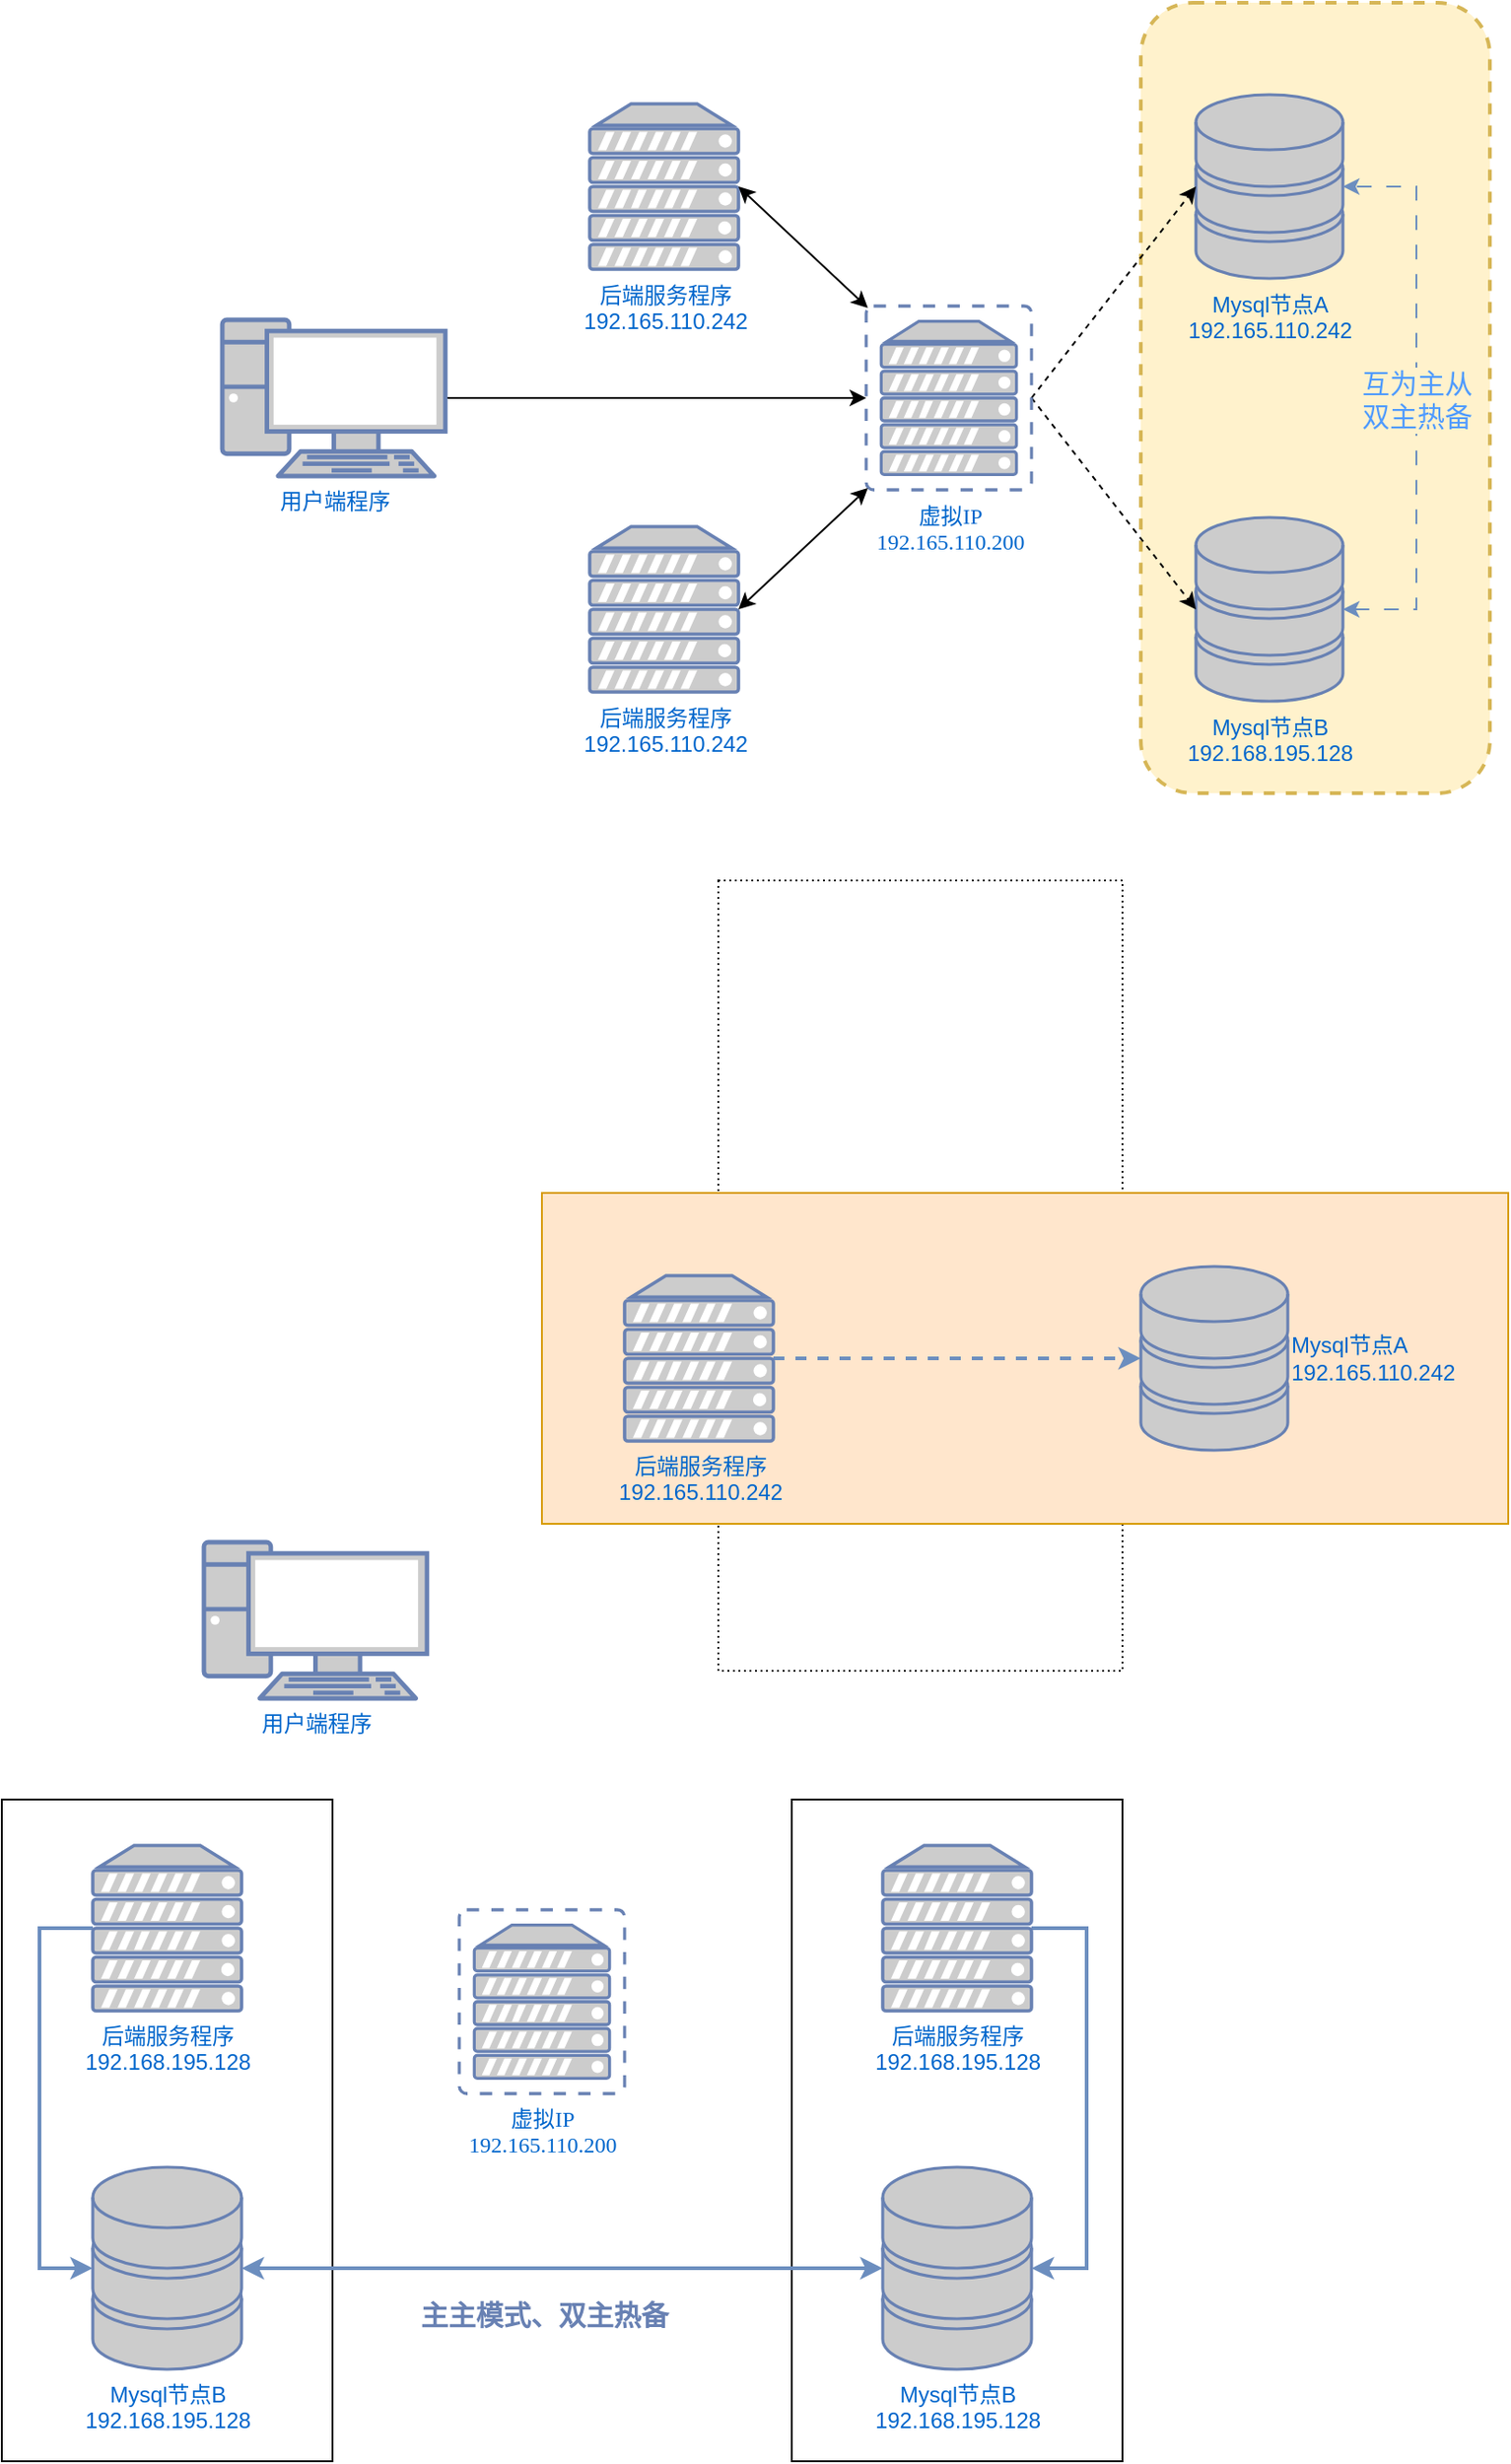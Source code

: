 <mxfile version="20.8.16" type="github">
  <diagram name="第 1 页" id="BswIt9UjBe5UcrXF_6dl">
    <mxGraphModel dx="1389" dy="549" grid="1" gridSize="10" guides="1" tooltips="1" connect="1" arrows="1" fold="1" page="0" pageScale="1" pageWidth="827" pageHeight="1169" math="0" shadow="0">
      <root>
        <mxCell id="0" />
        <mxCell id="1" parent="0" />
        <mxCell id="cAEdlz6pTDF4jk9mvGDk-84" value="" style="rounded=1;whiteSpace=wrap;html=1;dashed=1;labelBorderColor=none;strokeColor=#d6b656;fontFamily=Times New Roman;fontSize=15;fillColor=#fff2cc;strokeWidth=2;" vertex="1" parent="1">
          <mxGeometry x="480" y="262.5" width="190" height="430" as="geometry" />
        </mxCell>
        <mxCell id="cAEdlz6pTDF4jk9mvGDk-60" value="" style="rounded=0;whiteSpace=wrap;html=1;labelBorderColor=#6c8ebf;fontFamily=Times New Roman;fontSize=15;dashed=1;dashPattern=1 2;" vertex="1" parent="1">
          <mxGeometry x="250" y="740" width="220" height="430" as="geometry" />
        </mxCell>
        <mxCell id="cAEdlz6pTDF4jk9mvGDk-48" value="" style="rounded=0;whiteSpace=wrap;html=1;strokeColor=#d79b00;fontFamily=Comic Sans MS;fillColor=#ffe6cc;" vertex="1" parent="1">
          <mxGeometry x="154" y="910" width="526" height="180" as="geometry" />
        </mxCell>
        <mxCell id="cAEdlz6pTDF4jk9mvGDk-47" value="" style="rounded=0;whiteSpace=wrap;html=1;fontFamily=Comic Sans MS;" vertex="1" parent="1">
          <mxGeometry x="290" y="1240" width="180" height="360" as="geometry" />
        </mxCell>
        <mxCell id="cAEdlz6pTDF4jk9mvGDk-1" value="Mysql节点A&lt;br&gt;192.165.110.242&lt;br&gt;" style="fontColor=#0066CC;verticalAlign=top;verticalLabelPosition=bottom;labelPosition=center;align=center;html=1;outlineConnect=0;fillColor=#CCCCCC;strokeColor=#6881B3;gradientColor=none;gradientDirection=north;strokeWidth=2;shape=mxgraph.networks.storage;" vertex="1" parent="1">
          <mxGeometry x="510" y="312.5" width="80" height="100" as="geometry" />
        </mxCell>
        <mxCell id="cAEdlz6pTDF4jk9mvGDk-2" value="Mysql节点B&lt;br&gt;192.168.195.128&lt;br&gt;" style="fontColor=#0066CC;verticalAlign=top;verticalLabelPosition=bottom;labelPosition=center;align=center;html=1;outlineConnect=0;fillColor=#CCCCCC;strokeColor=#6881B3;gradientColor=none;gradientDirection=north;strokeWidth=2;shape=mxgraph.networks.storage;" vertex="1" parent="1">
          <mxGeometry x="510" y="542.5" width="80" height="100" as="geometry" />
        </mxCell>
        <mxCell id="cAEdlz6pTDF4jk9mvGDk-64" style="edgeStyle=orthogonalEdgeStyle;rounded=0;orthogonalLoop=1;jettySize=auto;html=1;strokeColor=#000000;strokeWidth=1;fontFamily=Times New Roman;fontSize=15;fontColor=#6881b3;fillColor=#F2CC8F;" edge="1" parent="1" source="cAEdlz6pTDF4jk9mvGDk-3" target="cAEdlz6pTDF4jk9mvGDk-62">
          <mxGeometry relative="1" as="geometry">
            <Array as="points">
              <mxPoint x="190" y="477" />
              <mxPoint x="190" y="477" />
            </Array>
          </mxGeometry>
        </mxCell>
        <mxCell id="cAEdlz6pTDF4jk9mvGDk-3" value="用户端程序" style="fontColor=#0066CC;verticalAlign=top;verticalLabelPosition=bottom;labelPosition=center;align=center;html=1;outlineConnect=0;fillColor=#CCCCCC;strokeColor=#6881B3;gradientColor=none;gradientDirection=north;strokeWidth=2;shape=mxgraph.networks.pc;" vertex="1" parent="1">
          <mxGeometry x="-20" y="435" width="121.43" height="85" as="geometry" />
        </mxCell>
        <mxCell id="cAEdlz6pTDF4jk9mvGDk-4" value="后端服务程序&lt;br&gt;192.165.110.242&lt;br&gt;" style="fontColor=#0066CC;verticalAlign=top;verticalLabelPosition=bottom;labelPosition=center;align=center;html=1;outlineConnect=0;fillColor=#CCCCCC;strokeColor=#6881B3;gradientColor=none;gradientDirection=north;strokeWidth=2;shape=mxgraph.networks.server;" vertex="1" parent="1">
          <mxGeometry x="180" y="317.5" width="81" height="90" as="geometry" />
        </mxCell>
        <mxCell id="cAEdlz6pTDF4jk9mvGDk-23" value="" style="endArrow=classic;startArrow=classic;html=1;rounded=0;strokeColor=#6c8ebf;fontColor=#99004D;fillColor=#dae8fc;strokeWidth=1;edgeStyle=orthogonalEdgeStyle;entryX=1;entryY=0.5;entryDx=0;entryDy=0;entryPerimeter=0;exitX=1;exitY=0.5;exitDx=0;exitDy=0;exitPerimeter=0;dashed=1;dashPattern=8 8;" edge="1" parent="1" source="cAEdlz6pTDF4jk9mvGDk-2" target="cAEdlz6pTDF4jk9mvGDk-1">
          <mxGeometry width="50" height="50" relative="1" as="geometry">
            <mxPoint x="500" y="512.5" as="sourcePoint" />
            <mxPoint x="550" y="462.5" as="targetPoint" />
            <Array as="points">
              <mxPoint x="630" y="592.5" />
              <mxPoint x="630" y="362.5" />
            </Array>
          </mxGeometry>
        </mxCell>
        <mxCell id="cAEdlz6pTDF4jk9mvGDk-59" value="互为主从&lt;br&gt;双主热备" style="edgeLabel;html=1;align=center;verticalAlign=middle;resizable=0;points=[];fontSize=15;fontFamily=Times New Roman;fontColor=#4F9BFF;labelBorderColor=none;labelBackgroundColor=#FFF2CC;" vertex="1" connectable="0" parent="cAEdlz6pTDF4jk9mvGDk-23">
          <mxGeometry x="0.068" y="3" relative="1" as="geometry">
            <mxPoint x="3" y="11" as="offset" />
          </mxGeometry>
        </mxCell>
        <mxCell id="cAEdlz6pTDF4jk9mvGDk-33" value="Mysql节点A&lt;br&gt;192.165.110.242&lt;br&gt;" style="fontColor=#0066CC;verticalAlign=middle;verticalLabelPosition=middle;labelPosition=right;align=left;html=1;outlineConnect=0;fillColor=#CCCCCC;strokeColor=#6881B3;gradientColor=none;gradientDirection=north;strokeWidth=2;shape=mxgraph.networks.storage;" vertex="1" parent="1">
          <mxGeometry x="480" y="950" width="80" height="100" as="geometry" />
        </mxCell>
        <mxCell id="cAEdlz6pTDF4jk9mvGDk-34" value="Mysql节点B&lt;br&gt;192.168.195.128&lt;br&gt;" style="fontColor=#0066CC;verticalAlign=top;verticalLabelPosition=bottom;labelPosition=center;align=center;html=1;outlineConnect=0;fillColor=#CCCCCC;strokeColor=#6881B3;gradientColor=none;gradientDirection=north;strokeWidth=2;shape=mxgraph.networks.storage;" vertex="1" parent="1">
          <mxGeometry x="339.5" y="1440" width="81" height="110" as="geometry" />
        </mxCell>
        <mxCell id="cAEdlz6pTDF4jk9mvGDk-36" value="用户端程序" style="fontColor=#0066CC;verticalAlign=top;verticalLabelPosition=bottom;labelPosition=center;align=center;html=1;outlineConnect=0;fillColor=#CCCCCC;strokeColor=#6881B3;gradientColor=none;gradientDirection=north;strokeWidth=2;shape=mxgraph.networks.pc;" vertex="1" parent="1">
          <mxGeometry x="-30" y="1100" width="121.43" height="85" as="geometry" />
        </mxCell>
        <mxCell id="cAEdlz6pTDF4jk9mvGDk-37" style="edgeStyle=none;rounded=0;orthogonalLoop=1;jettySize=auto;html=1;strokeColor=#6c8ebf;strokeWidth=2;fontFamily=Comic Sans MS;fontColor=#6881b3;fillColor=#dae8fc;dashed=1;" edge="1" parent="1" source="cAEdlz6pTDF4jk9mvGDk-39" target="cAEdlz6pTDF4jk9mvGDk-33">
          <mxGeometry relative="1" as="geometry" />
        </mxCell>
        <mxCell id="cAEdlz6pTDF4jk9mvGDk-39" value="后端服务程序&lt;br&gt;192.165.110.242&lt;br&gt;" style="fontColor=#0066CC;verticalAlign=top;verticalLabelPosition=bottom;labelPosition=center;align=center;html=1;outlineConnect=0;fillColor=#CCCCCC;strokeColor=#6881B3;gradientColor=none;gradientDirection=north;strokeWidth=2;shape=mxgraph.networks.server;" vertex="1" parent="1">
          <mxGeometry x="199" y="955" width="81" height="90" as="geometry" />
        </mxCell>
        <mxCell id="cAEdlz6pTDF4jk9mvGDk-41" style="edgeStyle=orthogonalEdgeStyle;rounded=0;orthogonalLoop=1;jettySize=auto;html=1;entryX=1;entryY=0.5;entryDx=0;entryDy=0;entryPerimeter=0;strokeColor=#6c8ebf;strokeWidth=2;fontFamily=Comic Sans MS;fontColor=#6881b3;fillColor=#dae8fc;exitX=1;exitY=0.5;exitDx=0;exitDy=0;exitPerimeter=0;" edge="1" parent="1" source="cAEdlz6pTDF4jk9mvGDk-42" target="cAEdlz6pTDF4jk9mvGDk-34">
          <mxGeometry relative="1" as="geometry">
            <Array as="points">
              <mxPoint x="450.5" y="1310" />
              <mxPoint x="450.5" y="1495" />
            </Array>
          </mxGeometry>
        </mxCell>
        <mxCell id="cAEdlz6pTDF4jk9mvGDk-42" value="后端服务程序&lt;br&gt;192.168.195.128" style="fontColor=#0066CC;verticalAlign=top;verticalLabelPosition=bottom;labelPosition=center;align=center;html=1;outlineConnect=0;fillColor=#CCCCCC;strokeColor=#6881B3;gradientColor=none;gradientDirection=north;strokeWidth=2;shape=mxgraph.networks.server;" vertex="1" parent="1">
          <mxGeometry x="339.5" y="1265" width="81" height="90" as="geometry" />
        </mxCell>
        <mxCell id="cAEdlz6pTDF4jk9mvGDk-46" value="虚拟IP&lt;br&gt;192.165.110.200" style="fontColor=#0066CC;verticalAlign=top;verticalLabelPosition=bottom;labelPosition=center;align=center;html=1;outlineConnect=0;fillColor=#CCCCCC;strokeColor=#6881B3;gradientColor=none;gradientDirection=north;strokeWidth=2;shape=mxgraph.networks.virtual_server;fontFamily=Comic Sans MS;" vertex="1" parent="1">
          <mxGeometry x="109" y="1300" width="90" height="100" as="geometry" />
        </mxCell>
        <mxCell id="cAEdlz6pTDF4jk9mvGDk-49" value="" style="rounded=0;whiteSpace=wrap;html=1;fontFamily=Comic Sans MS;" vertex="1" parent="1">
          <mxGeometry x="-140" y="1240" width="180" height="360" as="geometry" />
        </mxCell>
        <mxCell id="cAEdlz6pTDF4jk9mvGDk-50" value="Mysql节点B&lt;br&gt;192.168.195.128&lt;br&gt;" style="fontColor=#0066CC;verticalAlign=top;verticalLabelPosition=bottom;labelPosition=center;align=center;html=1;outlineConnect=0;fillColor=#CCCCCC;strokeColor=#6881B3;gradientColor=none;gradientDirection=north;strokeWidth=2;shape=mxgraph.networks.storage;" vertex="1" parent="1">
          <mxGeometry x="-90.5" y="1440" width="81" height="110" as="geometry" />
        </mxCell>
        <mxCell id="cAEdlz6pTDF4jk9mvGDk-51" style="edgeStyle=orthogonalEdgeStyle;rounded=0;orthogonalLoop=1;jettySize=auto;html=1;entryX=0;entryY=0.5;entryDx=0;entryDy=0;entryPerimeter=0;strokeColor=#6c8ebf;strokeWidth=2;fontFamily=Comic Sans MS;fontColor=#6881b3;fillColor=#dae8fc;exitX=0;exitY=0.5;exitDx=0;exitDy=0;exitPerimeter=0;" edge="1" parent="1" source="cAEdlz6pTDF4jk9mvGDk-52" target="cAEdlz6pTDF4jk9mvGDk-50">
          <mxGeometry relative="1" as="geometry">
            <Array as="points">
              <mxPoint x="-119.5" y="1310" />
              <mxPoint x="-119.5" y="1495" />
            </Array>
          </mxGeometry>
        </mxCell>
        <mxCell id="cAEdlz6pTDF4jk9mvGDk-52" value="后端服务程序&lt;br&gt;192.168.195.128" style="fontColor=#0066CC;verticalAlign=top;verticalLabelPosition=bottom;labelPosition=center;align=center;html=1;outlineConnect=0;fillColor=#CCCCCC;strokeColor=#6881B3;gradientColor=none;gradientDirection=north;strokeWidth=2;shape=mxgraph.networks.server;" vertex="1" parent="1">
          <mxGeometry x="-90.5" y="1265" width="81" height="90" as="geometry" />
        </mxCell>
        <mxCell id="cAEdlz6pTDF4jk9mvGDk-54" value="" style="endArrow=classic;startArrow=classic;html=1;rounded=0;strokeColor=#6c8ebf;strokeWidth=2;fontFamily=Comic Sans MS;fontColor=#6881b3;fillColor=#dae8fc;exitX=1;exitY=0.5;exitDx=0;exitDy=0;exitPerimeter=0;" edge="1" parent="1" source="cAEdlz6pTDF4jk9mvGDk-50" target="cAEdlz6pTDF4jk9mvGDk-34">
          <mxGeometry width="50" height="50" relative="1" as="geometry">
            <mxPoint x="250" y="1370" as="sourcePoint" />
            <mxPoint x="300" y="1320" as="targetPoint" />
          </mxGeometry>
        </mxCell>
        <mxCell id="cAEdlz6pTDF4jk9mvGDk-55" value="&lt;p style=&quot;line-height: 120%; font-size: 15px;&quot;&gt;主主模式、双主热备&lt;/p&gt;" style="edgeLabel;html=1;align=center;verticalAlign=middle;resizable=0;points=[];fontFamily=Times New Roman;fontColor=#6881b3;fontSize=15;fontStyle=1;spacing=2;spacingLeft=0;horizontal=1;" vertex="1" connectable="0" parent="cAEdlz6pTDF4jk9mvGDk-54">
          <mxGeometry x="-0.073" relative="1" as="geometry">
            <mxPoint x="2" y="25" as="offset" />
          </mxGeometry>
        </mxCell>
        <mxCell id="cAEdlz6pTDF4jk9mvGDk-78" style="rounded=0;orthogonalLoop=1;jettySize=auto;html=1;strokeColor=#000000;strokeWidth=1;fontFamily=Times New Roman;fontSize=15;fontColor=#6881b3;fillColor=#F2CC8F;exitX=1;exitY=0.5;exitDx=0;exitDy=0;exitPerimeter=0;dashed=1;entryX=0;entryY=0.5;entryDx=0;entryDy=0;entryPerimeter=0;" edge="1" parent="1" source="cAEdlz6pTDF4jk9mvGDk-62" target="cAEdlz6pTDF4jk9mvGDk-1">
          <mxGeometry relative="1" as="geometry" />
        </mxCell>
        <mxCell id="cAEdlz6pTDF4jk9mvGDk-79" style="edgeStyle=none;rounded=0;orthogonalLoop=1;jettySize=auto;html=1;strokeColor=#000000;strokeWidth=1;fontFamily=Times New Roman;fontSize=15;fontColor=#6881b3;fillColor=#F2CC8F;exitX=1;exitY=0.5;exitDx=0;exitDy=0;exitPerimeter=0;dashed=1;entryX=0;entryY=0.5;entryDx=0;entryDy=0;entryPerimeter=0;" edge="1" parent="1" source="cAEdlz6pTDF4jk9mvGDk-62" target="cAEdlz6pTDF4jk9mvGDk-2">
          <mxGeometry relative="1" as="geometry" />
        </mxCell>
        <mxCell id="cAEdlz6pTDF4jk9mvGDk-62" value="虚拟IP&lt;br&gt;192.165.110.200" style="fontColor=#0066CC;verticalAlign=top;verticalLabelPosition=bottom;labelPosition=center;align=center;html=1;outlineConnect=0;fillColor=#CCCCCC;strokeColor=#6881B3;gradientColor=none;gradientDirection=north;strokeWidth=2;shape=mxgraph.networks.virtual_server;fontFamily=Comic Sans MS;" vertex="1" parent="1">
          <mxGeometry x="330.5" y="427.5" width="90" height="100" as="geometry" />
        </mxCell>
        <mxCell id="cAEdlz6pTDF4jk9mvGDk-77" value="后端服务程序&lt;br&gt;192.165.110.242&lt;br&gt;" style="fontColor=#0066CC;verticalAlign=top;verticalLabelPosition=bottom;labelPosition=center;align=center;html=1;outlineConnect=0;fillColor=#CCCCCC;strokeColor=#6881B3;gradientColor=none;gradientDirection=north;strokeWidth=2;shape=mxgraph.networks.server;" vertex="1" parent="1">
          <mxGeometry x="180" y="547.5" width="81" height="90" as="geometry" />
        </mxCell>
        <mxCell id="cAEdlz6pTDF4jk9mvGDk-82" value="" style="endArrow=classic;startArrow=classic;html=1;rounded=0;strokeColor=#000000;strokeWidth=1;fontFamily=Times New Roman;fontSize=15;fontColor=#080556;fillColor=#F2CC8F;exitX=1;exitY=0.5;exitDx=0;exitDy=0;exitPerimeter=0;entryX=0.01;entryY=0.01;entryDx=0;entryDy=0;entryPerimeter=0;" edge="1" parent="1" source="cAEdlz6pTDF4jk9mvGDk-4" target="cAEdlz6pTDF4jk9mvGDk-62">
          <mxGeometry width="50" height="50" relative="1" as="geometry">
            <mxPoint x="290" y="280" as="sourcePoint" />
            <mxPoint x="340" y="230" as="targetPoint" />
          </mxGeometry>
        </mxCell>
        <mxCell id="cAEdlz6pTDF4jk9mvGDk-83" value="" style="endArrow=classic;startArrow=classic;html=1;rounded=0;strokeColor=#000000;strokeWidth=1;fontFamily=Times New Roman;fontSize=15;fontColor=#080556;fillColor=#F2CC8F;exitX=1;exitY=0.5;exitDx=0;exitDy=0;exitPerimeter=0;entryX=0.01;entryY=0.99;entryDx=0;entryDy=0;entryPerimeter=0;" edge="1" parent="1" source="cAEdlz6pTDF4jk9mvGDk-77" target="cAEdlz6pTDF4jk9mvGDk-62">
          <mxGeometry width="50" height="50" relative="1" as="geometry">
            <mxPoint x="305.5" y="417.5" as="sourcePoint" />
            <mxPoint x="360.9" y="438.5" as="targetPoint" />
          </mxGeometry>
        </mxCell>
      </root>
    </mxGraphModel>
  </diagram>
</mxfile>
